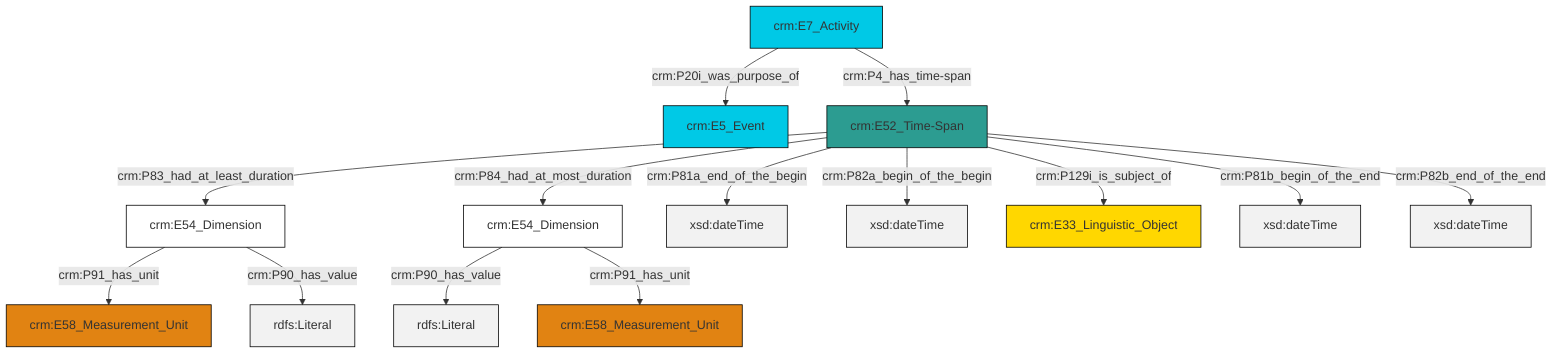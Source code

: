 graph TD
classDef Literal fill:#f2f2f2,stroke:#000000;
classDef CRM_Entity fill:#FFFFFF,stroke:#000000;
classDef Temporal_Entity fill:#00C9E6, stroke:#000000;
classDef Type fill:#E18312, stroke:#000000;
classDef Time-Span fill:#2C9C91, stroke:#000000;
classDef Appellation fill:#FFEB7F, stroke:#000000;
classDef Place fill:#008836, stroke:#000000;
classDef Persistent_Item fill:#B266B2, stroke:#000000;
classDef Conceptual_Object fill:#FFD700, stroke:#000000;
classDef Physical_Thing fill:#D2B48C, stroke:#000000;
classDef Actor fill:#f58aad, stroke:#000000;
classDef PC_Classes fill:#4ce600, stroke:#000000;
classDef Multi fill:#cccccc,stroke:#000000;

2["crm:E7_Activity"]:::Temporal_Entity -->|crm:P20i_was_purpose_of| 0["crm:E5_Event"]:::Temporal_Entity
6["crm:E54_Dimension"]:::CRM_Entity -->|crm:P91_has_unit| 7["crm:E58_Measurement_Unit"]:::Type
8["crm:E52_Time-Span"]:::Time-Span -->|crm:P81a_end_of_the_begin| 9[xsd:dateTime]:::Literal
8["crm:E52_Time-Span"]:::Time-Span -->|crm:P82a_begin_of_the_begin| 10[xsd:dateTime]:::Literal
6["crm:E54_Dimension"]:::CRM_Entity -->|crm:P90_has_value| 14[rdfs:Literal]:::Literal
8["crm:E52_Time-Span"]:::Time-Span -->|crm:P129i_is_subject_of| 12["crm:E33_Linguistic_Object"]:::Conceptual_Object
8["crm:E52_Time-Span"]:::Time-Span -->|crm:P83_had_at_least_duration| 6["crm:E54_Dimension"]:::CRM_Entity
8["crm:E52_Time-Span"]:::Time-Span -->|crm:P81b_begin_of_the_end| 16[xsd:dateTime]:::Literal
4["crm:E54_Dimension"]:::CRM_Entity -->|crm:P90_has_value| 19[rdfs:Literal]:::Literal
8["crm:E52_Time-Span"]:::Time-Span -->|crm:P84_had_at_most_duration| 4["crm:E54_Dimension"]:::CRM_Entity
4["crm:E54_Dimension"]:::CRM_Entity -->|crm:P91_has_unit| 17["crm:E58_Measurement_Unit"]:::Type
2["crm:E7_Activity"]:::Temporal_Entity -->|crm:P4_has_time-span| 8["crm:E52_Time-Span"]:::Time-Span
8["crm:E52_Time-Span"]:::Time-Span -->|crm:P82b_end_of_the_end| 21[xsd:dateTime]:::Literal
